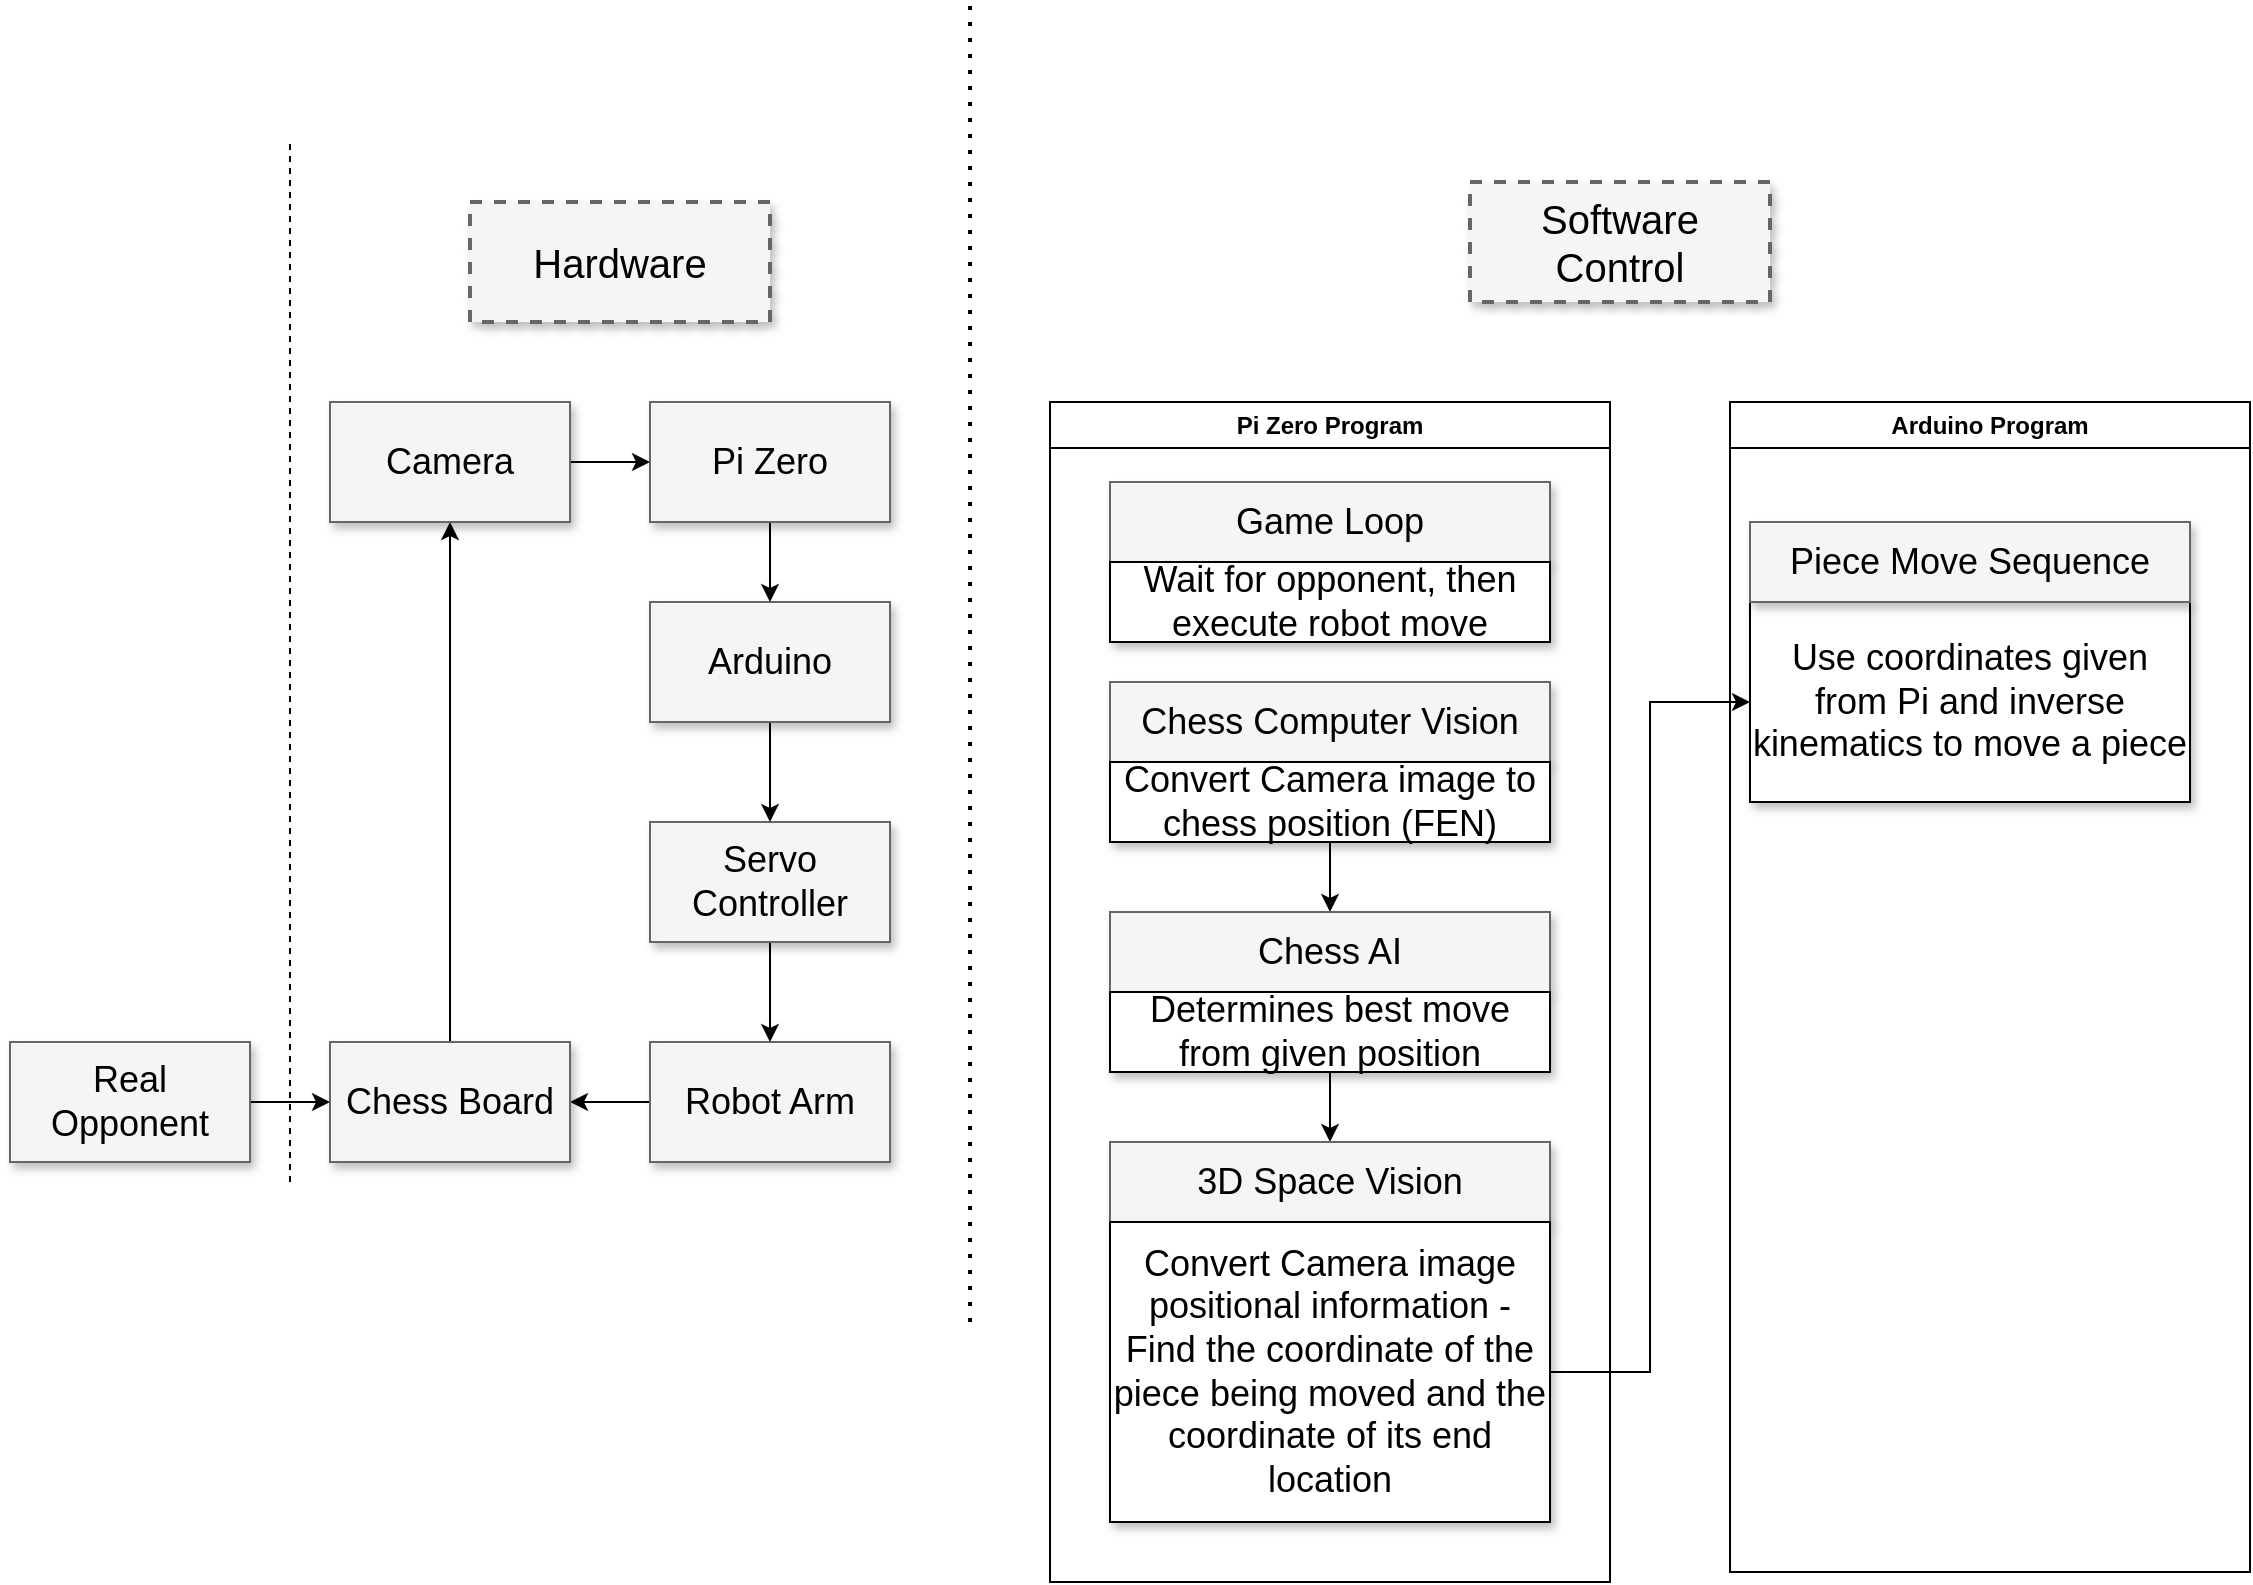 <mxfile version="20.8.5" type="device"><diagram name="Page-1" id="90a13364-a465-7bf4-72fc-28e22215d7a0"><mxGraphModel dx="2049" dy="1117" grid="1" gridSize="10" guides="1" tooltips="1" connect="1" arrows="1" fold="1" page="1" pageScale="1.5" pageWidth="1169" pageHeight="826" background="none" math="0" shadow="0"><root><mxCell id="0" style=";html=1;"/><mxCell id="1" style=";html=1;" parent="0"/><mxCell id="3a17f1ce550125da-1" value="Software Control" style="whiteSpace=wrap;html=1;shadow=1;fontSize=20;fillColor=#f5f5f5;strokeColor=#666666;strokeWidth=2;dashed=1;" parent="1" vertex="1"><mxGeometry x="1010" y="310" width="150" height="60" as="geometry"/></mxCell><mxCell id="h-fw1UfJYqLz2ifepv0o-19" style="edgeStyle=orthogonalEdgeStyle;rounded=0;orthogonalLoop=1;jettySize=auto;html=1;exitX=0;exitY=0.5;exitDx=0;exitDy=0;entryX=1;entryY=0.5;entryDx=0;entryDy=0;" edge="1" parent="1" source="3a17f1ce550125da-6" target="3a17f1ce550125da-7"><mxGeometry relative="1" as="geometry"/></mxCell><mxCell id="3a17f1ce550125da-6" value="Robot Arm" style="whiteSpace=wrap;html=1;shadow=1;fontSize=18;fillColor=#f5f5f5;strokeColor=#666666;" parent="1" vertex="1"><mxGeometry x="600" y="740" width="120" height="60" as="geometry"/></mxCell><mxCell id="h-fw1UfJYqLz2ifepv0o-17" style="edgeStyle=orthogonalEdgeStyle;rounded=0;orthogonalLoop=1;jettySize=auto;html=1;" edge="1" parent="1" source="3a17f1ce550125da-7" target="h-fw1UfJYqLz2ifepv0o-8"><mxGeometry relative="1" as="geometry"/></mxCell><mxCell id="3a17f1ce550125da-7" value="&lt;div&gt;Chess Board&lt;/div&gt;" style="whiteSpace=wrap;html=1;shadow=1;fontSize=18;fillColor=#f5f5f5;strokeColor=#666666;" parent="1" vertex="1"><mxGeometry x="440" y="740" width="120" height="60" as="geometry"/></mxCell><mxCell id="h-fw1UfJYqLz2ifepv0o-1" style="edgeStyle=orthogonalEdgeStyle;rounded=0;orthogonalLoop=1;jettySize=auto;html=1;entryX=0.5;entryY=0;entryDx=0;entryDy=0;" edge="1" parent="1" source="3a17f1ce550125da-9" target="3a17f1ce550125da-6"><mxGeometry relative="1" as="geometry"/></mxCell><mxCell id="3a17f1ce550125da-9" value="Servo Controller" style="whiteSpace=wrap;html=1;shadow=1;fontSize=18;fillColor=#f5f5f5;strokeColor=#666666;" parent="1" vertex="1"><mxGeometry x="600" y="630" width="120" height="60" as="geometry"/></mxCell><mxCell id="h-fw1UfJYqLz2ifepv0o-6" style="edgeStyle=orthogonalEdgeStyle;rounded=0;orthogonalLoop=1;jettySize=auto;html=1;entryX=0.5;entryY=0;entryDx=0;entryDy=0;" edge="1" parent="1" source="h-fw1UfJYqLz2ifepv0o-3" target="3a17f1ce550125da-9"><mxGeometry relative="1" as="geometry"/></mxCell><mxCell id="h-fw1UfJYqLz2ifepv0o-3" value="&lt;div&gt;Arduino&lt;/div&gt;" style="whiteSpace=wrap;html=1;shadow=1;fontSize=18;fillColor=#f5f5f5;strokeColor=#666666;" vertex="1" parent="1"><mxGeometry x="600" y="520" width="120" height="60" as="geometry"/></mxCell><mxCell id="h-fw1UfJYqLz2ifepv0o-5" style="edgeStyle=orthogonalEdgeStyle;rounded=0;orthogonalLoop=1;jettySize=auto;html=1;" edge="1" parent="1" source="h-fw1UfJYqLz2ifepv0o-4" target="h-fw1UfJYqLz2ifepv0o-3"><mxGeometry relative="1" as="geometry"/></mxCell><mxCell id="h-fw1UfJYqLz2ifepv0o-4" value="&lt;div&gt;Pi Zero&lt;br&gt;&lt;/div&gt;" style="whiteSpace=wrap;html=1;shadow=1;fontSize=18;fillColor=#f5f5f5;strokeColor=#666666;" vertex="1" parent="1"><mxGeometry x="600" y="420" width="120" height="60" as="geometry"/></mxCell><mxCell id="h-fw1UfJYqLz2ifepv0o-18" style="edgeStyle=orthogonalEdgeStyle;rounded=0;orthogonalLoop=1;jettySize=auto;html=1;exitX=1;exitY=0.5;exitDx=0;exitDy=0;entryX=0;entryY=0.5;entryDx=0;entryDy=0;" edge="1" parent="1" source="h-fw1UfJYqLz2ifepv0o-8" target="h-fw1UfJYqLz2ifepv0o-4"><mxGeometry relative="1" as="geometry"/></mxCell><mxCell id="h-fw1UfJYqLz2ifepv0o-8" value="Camera" style="whiteSpace=wrap;html=1;shadow=1;fontSize=18;fillColor=#f5f5f5;strokeColor=#666666;" vertex="1" parent="1"><mxGeometry x="440" y="420" width="120" height="60" as="geometry"/></mxCell><mxCell id="h-fw1UfJYqLz2ifepv0o-11" value="Hardware" style="whiteSpace=wrap;html=1;shadow=1;fontSize=20;fillColor=#f5f5f5;strokeColor=#666666;strokeWidth=2;dashed=1;" vertex="1" parent="1"><mxGeometry x="510" y="320" width="150" height="60" as="geometry"/></mxCell><mxCell id="h-fw1UfJYqLz2ifepv0o-20" style="edgeStyle=orthogonalEdgeStyle;rounded=0;orthogonalLoop=1;jettySize=auto;html=1;exitX=1;exitY=0.5;exitDx=0;exitDy=0;entryX=0;entryY=0.5;entryDx=0;entryDy=0;" edge="1" parent="1" source="h-fw1UfJYqLz2ifepv0o-13" target="3a17f1ce550125da-7"><mxGeometry relative="1" as="geometry"/></mxCell><mxCell id="h-fw1UfJYqLz2ifepv0o-13" value="Real Opponent" style="whiteSpace=wrap;html=1;shadow=1;fontSize=18;fillColor=#f5f5f5;strokeColor=#666666;" vertex="1" parent="1"><mxGeometry x="280" y="740" width="120" height="60" as="geometry"/></mxCell><mxCell id="h-fw1UfJYqLz2ifepv0o-15" value="" style="endArrow=none;dashed=1;html=1;dashPattern=1 3;strokeWidth=2;rounded=0;" edge="1" parent="1"><mxGeometry width="50" height="50" relative="1" as="geometry"><mxPoint x="760" y="880" as="sourcePoint"/><mxPoint x="760" y="220" as="targetPoint"/></mxGeometry></mxCell><mxCell id="h-fw1UfJYqLz2ifepv0o-21" value="" style="endArrow=none;dashed=1;html=1;rounded=0;" edge="1" parent="1"><mxGeometry width="50" height="50" relative="1" as="geometry"><mxPoint x="420" y="810" as="sourcePoint"/><mxPoint x="420" y="290" as="targetPoint"/></mxGeometry></mxCell><mxCell id="h-fw1UfJYqLz2ifepv0o-23" value="Pi Zero Program" style="swimlane;whiteSpace=wrap;html=1;startSize=23;" vertex="1" parent="1"><mxGeometry x="800" y="420" width="280" height="590" as="geometry"/></mxCell><mxCell id="h-fw1UfJYqLz2ifepv0o-26" value="Chess Computer Vision " style="whiteSpace=wrap;html=1;shadow=1;fontSize=18;fillColor=#f5f5f5;strokeColor=#666666;" vertex="1" parent="h-fw1UfJYqLz2ifepv0o-23"><mxGeometry x="30" y="140" width="220" height="40" as="geometry"/></mxCell><mxCell id="h-fw1UfJYqLz2ifepv0o-41" style="edgeStyle=orthogonalEdgeStyle;rounded=0;orthogonalLoop=1;jettySize=auto;html=1;exitX=0.5;exitY=1;exitDx=0;exitDy=0;entryX=0.5;entryY=0;entryDx=0;entryDy=0;" edge="1" parent="h-fw1UfJYqLz2ifepv0o-23" source="h-fw1UfJYqLz2ifepv0o-31" target="h-fw1UfJYqLz2ifepv0o-32"><mxGeometry relative="1" as="geometry"/></mxCell><mxCell id="h-fw1UfJYqLz2ifepv0o-31" value="Convert Camera image to chess position (FEN)" style="whiteSpace=wrap;html=1;shadow=1;fontSize=18;" vertex="1" parent="h-fw1UfJYqLz2ifepv0o-23"><mxGeometry x="30" y="180" width="220" height="40" as="geometry"/></mxCell><mxCell id="h-fw1UfJYqLz2ifepv0o-32" value="Chess AI" style="whiteSpace=wrap;html=1;shadow=1;fontSize=18;fillColor=#f5f5f5;strokeColor=#666666;" vertex="1" parent="h-fw1UfJYqLz2ifepv0o-23"><mxGeometry x="30" y="255" width="220" height="40" as="geometry"/></mxCell><mxCell id="h-fw1UfJYqLz2ifepv0o-37" style="edgeStyle=orthogonalEdgeStyle;rounded=0;orthogonalLoop=1;jettySize=auto;html=1;exitX=0.5;exitY=1;exitDx=0;exitDy=0;entryX=0.5;entryY=0;entryDx=0;entryDy=0;" edge="1" parent="h-fw1UfJYqLz2ifepv0o-23" source="h-fw1UfJYqLz2ifepv0o-33" target="h-fw1UfJYqLz2ifepv0o-35"><mxGeometry relative="1" as="geometry"/></mxCell><mxCell id="h-fw1UfJYqLz2ifepv0o-33" value="Determines best move from given position" style="whiteSpace=wrap;html=1;shadow=1;fontSize=18;" vertex="1" parent="h-fw1UfJYqLz2ifepv0o-23"><mxGeometry x="30" y="295" width="220" height="40" as="geometry"/></mxCell><mxCell id="h-fw1UfJYqLz2ifepv0o-35" value="3D Space Vision " style="whiteSpace=wrap;html=1;shadow=1;fontSize=18;fillColor=#f5f5f5;strokeColor=#666666;" vertex="1" parent="h-fw1UfJYqLz2ifepv0o-23"><mxGeometry x="30" y="370" width="220" height="40" as="geometry"/></mxCell><mxCell id="h-fw1UfJYqLz2ifepv0o-36" value="Convert Camera image positional information - Find the coordinate of the piece being moved and the coordinate of its end location" style="whiteSpace=wrap;html=1;shadow=1;fontSize=18;" vertex="1" parent="h-fw1UfJYqLz2ifepv0o-23"><mxGeometry x="30" y="410" width="220" height="150" as="geometry"/></mxCell><mxCell id="h-fw1UfJYqLz2ifepv0o-38" value="Game Loop" style="whiteSpace=wrap;html=1;shadow=1;fontSize=18;fillColor=#f5f5f5;strokeColor=#666666;" vertex="1" parent="h-fw1UfJYqLz2ifepv0o-23"><mxGeometry x="30" y="40" width="220" height="40" as="geometry"/></mxCell><mxCell id="h-fw1UfJYqLz2ifepv0o-39" value="Wait for opponent, then execute robot move" style="whiteSpace=wrap;html=1;shadow=1;fontSize=18;" vertex="1" parent="h-fw1UfJYqLz2ifepv0o-23"><mxGeometry x="30" y="80" width="220" height="40" as="geometry"/></mxCell><mxCell id="h-fw1UfJYqLz2ifepv0o-24" value="Arduino Program" style="swimlane;whiteSpace=wrap;html=1;startSize=23;" vertex="1" parent="1"><mxGeometry x="1140" y="420" width="260" height="585" as="geometry"/></mxCell><mxCell id="h-fw1UfJYqLz2ifepv0o-43" value="Use coordinates given from Pi and inverse kinematics to move a piece" style="whiteSpace=wrap;html=1;shadow=1;fontSize=18;" vertex="1" parent="h-fw1UfJYqLz2ifepv0o-24"><mxGeometry x="10" y="100" width="220" height="100" as="geometry"/></mxCell><mxCell id="h-fw1UfJYqLz2ifepv0o-42" value="Piece Move Sequence" style="whiteSpace=wrap;html=1;shadow=1;fontSize=18;fillColor=#f5f5f5;strokeColor=#666666;" vertex="1" parent="h-fw1UfJYqLz2ifepv0o-24"><mxGeometry x="10" y="60" width="220" height="40" as="geometry"/></mxCell><mxCell id="h-fw1UfJYqLz2ifepv0o-44" style="edgeStyle=orthogonalEdgeStyle;rounded=0;orthogonalLoop=1;jettySize=auto;html=1;entryX=0;entryY=0.5;entryDx=0;entryDy=0;" edge="1" parent="1" source="h-fw1UfJYqLz2ifepv0o-36" target="h-fw1UfJYqLz2ifepv0o-43"><mxGeometry relative="1" as="geometry"/></mxCell></root></mxGraphModel></diagram></mxfile>